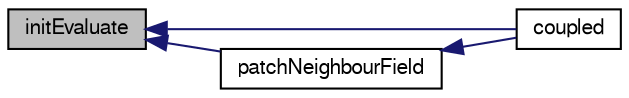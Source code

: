 digraph "initEvaluate"
{
  bgcolor="transparent";
  edge [fontname="FreeSans",fontsize="10",labelfontname="FreeSans",labelfontsize="10"];
  node [fontname="FreeSans",fontsize="10",shape=record];
  rankdir="LR";
  Node332 [label="initEvaluate",height=0.2,width=0.4,color="black", fillcolor="grey75", style="filled", fontcolor="black"];
  Node332 -> Node333 [dir="back",color="midnightblue",fontsize="10",style="solid",fontname="FreeSans"];
  Node333 [label="coupled",height=0.2,width=0.4,color="black",URL="$a22038.html#a39c01db0e66d00fe0621a0c7e5fc4ead",tooltip="Return true if running parallel. "];
  Node332 -> Node334 [dir="back",color="midnightblue",fontsize="10",style="solid",fontname="FreeSans"];
  Node334 [label="patchNeighbourField",height=0.2,width=0.4,color="black",URL="$a22038.html#ae9b3d13a6c322e4b3132078e6883e9cf",tooltip="Return neighbour field given internal field. "];
  Node334 -> Node333 [dir="back",color="midnightblue",fontsize="10",style="solid",fontname="FreeSans"];
}
